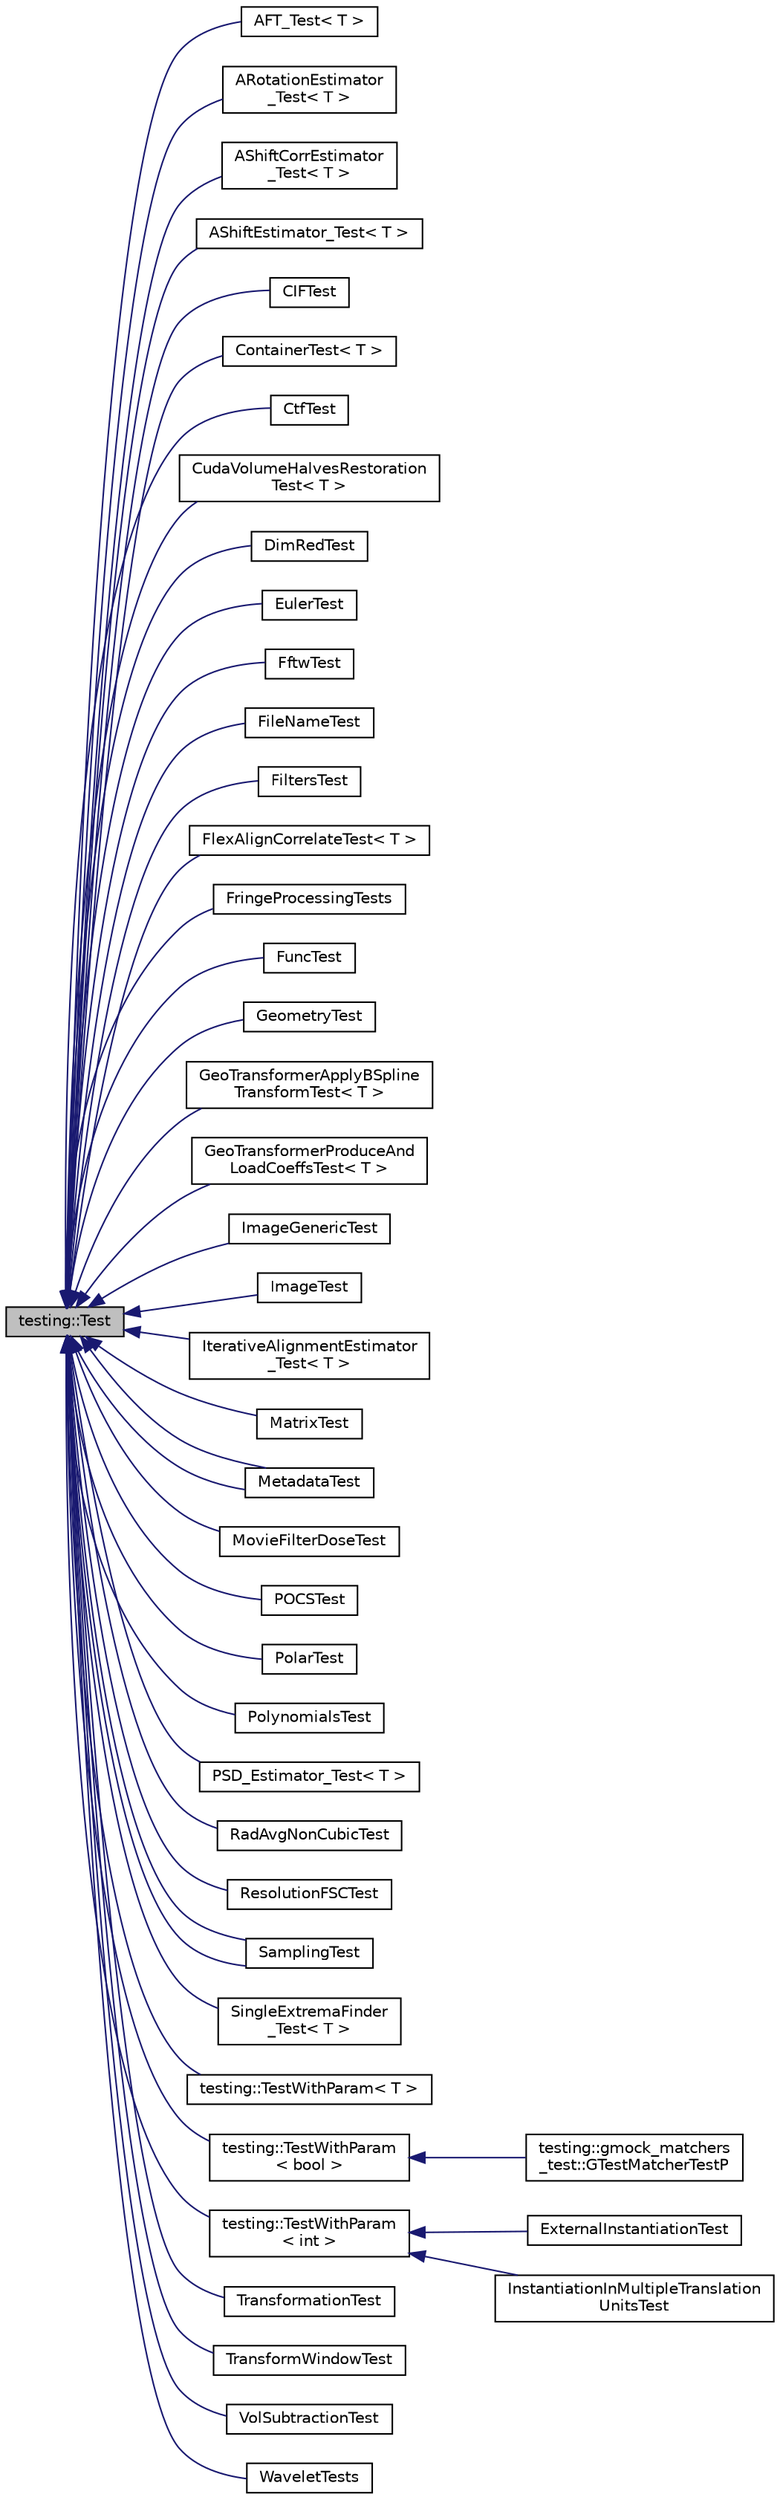 digraph "testing::Test"
{
  edge [fontname="Helvetica",fontsize="10",labelfontname="Helvetica",labelfontsize="10"];
  node [fontname="Helvetica",fontsize="10",shape=record];
  rankdir="LR";
  Node0 [label="testing::Test",height=0.2,width=0.4,color="black", fillcolor="grey75", style="filled", fontcolor="black"];
  Node0 -> Node1 [dir="back",color="midnightblue",fontsize="10",style="solid",fontname="Helvetica"];
  Node1 [label="AFT_Test\< T \>",height=0.2,width=0.4,color="black", fillcolor="white", style="filled",URL="$classAFT__Test.html"];
  Node0 -> Node2 [dir="back",color="midnightblue",fontsize="10",style="solid",fontname="Helvetica"];
  Node2 [label="ARotationEstimator\l_Test\< T \>",height=0.2,width=0.4,color="black", fillcolor="white", style="filled",URL="$classARotationEstimator__Test.html"];
  Node0 -> Node3 [dir="back",color="midnightblue",fontsize="10",style="solid",fontname="Helvetica"];
  Node3 [label="AShiftCorrEstimator\l_Test\< T \>",height=0.2,width=0.4,color="black", fillcolor="white", style="filled",URL="$classAShiftCorrEstimator__Test.html"];
  Node0 -> Node4 [dir="back",color="midnightblue",fontsize="10",style="solid",fontname="Helvetica"];
  Node4 [label="AShiftEstimator_Test\< T \>",height=0.2,width=0.4,color="black", fillcolor="white", style="filled",URL="$classAShiftEstimator__Test.html"];
  Node0 -> Node5 [dir="back",color="midnightblue",fontsize="10",style="solid",fontname="Helvetica"];
  Node5 [label="CIFTest",height=0.2,width=0.4,color="black", fillcolor="white", style="filled",URL="$classCIFTest.html"];
  Node0 -> Node6 [dir="back",color="midnightblue",fontsize="10",style="solid",fontname="Helvetica"];
  Node6 [label="ContainerTest\< T \>",height=0.2,width=0.4,color="black", fillcolor="white", style="filled",URL="$classContainerTest.html"];
  Node0 -> Node7 [dir="back",color="midnightblue",fontsize="10",style="solid",fontname="Helvetica"];
  Node7 [label="CtfTest",height=0.2,width=0.4,color="black", fillcolor="white", style="filled",URL="$classCtfTest.html"];
  Node0 -> Node8 [dir="back",color="midnightblue",fontsize="10",style="solid",fontname="Helvetica"];
  Node8 [label="CudaVolumeHalvesRestoration\lTest\< T \>",height=0.2,width=0.4,color="black", fillcolor="white", style="filled",URL="$classCudaVolumeHalvesRestorationTest.html"];
  Node0 -> Node9 [dir="back",color="midnightblue",fontsize="10",style="solid",fontname="Helvetica"];
  Node9 [label="DimRedTest",height=0.2,width=0.4,color="black", fillcolor="white", style="filled",URL="$classDimRedTest.html"];
  Node0 -> Node10 [dir="back",color="midnightblue",fontsize="10",style="solid",fontname="Helvetica"];
  Node10 [label="EulerTest",height=0.2,width=0.4,color="black", fillcolor="white", style="filled",URL="$classEulerTest.html"];
  Node0 -> Node11 [dir="back",color="midnightblue",fontsize="10",style="solid",fontname="Helvetica"];
  Node11 [label="FftwTest",height=0.2,width=0.4,color="black", fillcolor="white", style="filled",URL="$classFftwTest.html"];
  Node0 -> Node12 [dir="back",color="midnightblue",fontsize="10",style="solid",fontname="Helvetica"];
  Node12 [label="FileNameTest",height=0.2,width=0.4,color="black", fillcolor="white", style="filled",URL="$classFileNameTest.html"];
  Node0 -> Node13 [dir="back",color="midnightblue",fontsize="10",style="solid",fontname="Helvetica"];
  Node13 [label="FiltersTest",height=0.2,width=0.4,color="black", fillcolor="white", style="filled",URL="$classFiltersTest.html"];
  Node0 -> Node14 [dir="back",color="midnightblue",fontsize="10",style="solid",fontname="Helvetica"];
  Node14 [label="FlexAlignCorrelateTest\< T \>",height=0.2,width=0.4,color="black", fillcolor="white", style="filled",URL="$classFlexAlignCorrelateTest.html"];
  Node0 -> Node15 [dir="back",color="midnightblue",fontsize="10",style="solid",fontname="Helvetica"];
  Node15 [label="FringeProcessingTests",height=0.2,width=0.4,color="black", fillcolor="white", style="filled",URL="$classFringeProcessingTests.html"];
  Node0 -> Node16 [dir="back",color="midnightblue",fontsize="10",style="solid",fontname="Helvetica"];
  Node16 [label="FuncTest",height=0.2,width=0.4,color="black", fillcolor="white", style="filled",URL="$classFuncTest.html"];
  Node0 -> Node17 [dir="back",color="midnightblue",fontsize="10",style="solid",fontname="Helvetica"];
  Node17 [label="GeometryTest",height=0.2,width=0.4,color="black", fillcolor="white", style="filled",URL="$classGeometryTest.html"];
  Node0 -> Node18 [dir="back",color="midnightblue",fontsize="10",style="solid",fontname="Helvetica"];
  Node18 [label="GeoTransformerApplyBSpline\lTransformTest\< T \>",height=0.2,width=0.4,color="black", fillcolor="white", style="filled",URL="$classGeoTransformerApplyBSplineTransformTest.html"];
  Node0 -> Node19 [dir="back",color="midnightblue",fontsize="10",style="solid",fontname="Helvetica"];
  Node19 [label="GeoTransformerProduceAnd\lLoadCoeffsTest\< T \>",height=0.2,width=0.4,color="black", fillcolor="white", style="filled",URL="$classGeoTransformerProduceAndLoadCoeffsTest.html"];
  Node0 -> Node20 [dir="back",color="midnightblue",fontsize="10",style="solid",fontname="Helvetica"];
  Node20 [label="ImageGenericTest",height=0.2,width=0.4,color="black", fillcolor="white", style="filled",URL="$classImageGenericTest.html"];
  Node0 -> Node21 [dir="back",color="midnightblue",fontsize="10",style="solid",fontname="Helvetica"];
  Node21 [label="ImageTest",height=0.2,width=0.4,color="black", fillcolor="white", style="filled",URL="$classImageTest.html"];
  Node0 -> Node22 [dir="back",color="midnightblue",fontsize="10",style="solid",fontname="Helvetica"];
  Node22 [label="IterativeAlignmentEstimator\l_Test\< T \>",height=0.2,width=0.4,color="black", fillcolor="white", style="filled",URL="$classIterativeAlignmentEstimator__Test.html"];
  Node0 -> Node23 [dir="back",color="midnightblue",fontsize="10",style="solid",fontname="Helvetica"];
  Node23 [label="MatrixTest",height=0.2,width=0.4,color="black", fillcolor="white", style="filled",URL="$classMatrixTest.html"];
  Node0 -> Node24 [dir="back",color="midnightblue",fontsize="10",style="solid",fontname="Helvetica"];
  Node24 [label="MetadataTest",height=0.2,width=0.4,color="black", fillcolor="white", style="filled",URL="$classMetadataTest.html"];
  Node0 -> Node24 [dir="back",color="midnightblue",fontsize="10",style="solid",fontname="Helvetica"];
  Node0 -> Node25 [dir="back",color="midnightblue",fontsize="10",style="solid",fontname="Helvetica"];
  Node25 [label="MovieFilterDoseTest",height=0.2,width=0.4,color="black", fillcolor="white", style="filled",URL="$classMovieFilterDoseTest.html"];
  Node0 -> Node26 [dir="back",color="midnightblue",fontsize="10",style="solid",fontname="Helvetica"];
  Node26 [label="POCSTest",height=0.2,width=0.4,color="black", fillcolor="white", style="filled",URL="$classPOCSTest.html"];
  Node0 -> Node27 [dir="back",color="midnightblue",fontsize="10",style="solid",fontname="Helvetica"];
  Node27 [label="PolarTest",height=0.2,width=0.4,color="black", fillcolor="white", style="filled",URL="$classPolarTest.html"];
  Node0 -> Node28 [dir="back",color="midnightblue",fontsize="10",style="solid",fontname="Helvetica"];
  Node28 [label="PolynomialsTest",height=0.2,width=0.4,color="black", fillcolor="white", style="filled",URL="$classPolynomialsTest.html"];
  Node0 -> Node29 [dir="back",color="midnightblue",fontsize="10",style="solid",fontname="Helvetica"];
  Node29 [label="PSD_Estimator_Test\< T \>",height=0.2,width=0.4,color="black", fillcolor="white", style="filled",URL="$classPSD__Estimator__Test.html"];
  Node0 -> Node30 [dir="back",color="midnightblue",fontsize="10",style="solid",fontname="Helvetica"];
  Node30 [label="RadAvgNonCubicTest",height=0.2,width=0.4,color="black", fillcolor="white", style="filled",URL="$classRadAvgNonCubicTest.html"];
  Node0 -> Node31 [dir="back",color="midnightblue",fontsize="10",style="solid",fontname="Helvetica"];
  Node31 [label="ResolutionFSCTest",height=0.2,width=0.4,color="black", fillcolor="white", style="filled",URL="$classResolutionFSCTest.html"];
  Node0 -> Node32 [dir="back",color="midnightblue",fontsize="10",style="solid",fontname="Helvetica"];
  Node32 [label="SamplingTest",height=0.2,width=0.4,color="black", fillcolor="white", style="filled",URL="$classSamplingTest.html"];
  Node0 -> Node32 [dir="back",color="midnightblue",fontsize="10",style="solid",fontname="Helvetica"];
  Node0 -> Node33 [dir="back",color="midnightblue",fontsize="10",style="solid",fontname="Helvetica"];
  Node33 [label="SingleExtremaFinder\l_Test\< T \>",height=0.2,width=0.4,color="black", fillcolor="white", style="filled",URL="$classSingleExtremaFinder__Test.html"];
  Node0 -> Node34 [dir="back",color="midnightblue",fontsize="10",style="solid",fontname="Helvetica"];
  Node34 [label="testing::TestWithParam\< T \>",height=0.2,width=0.4,color="black", fillcolor="white", style="filled",URL="$classtesting_1_1TestWithParam.html"];
  Node0 -> Node35 [dir="back",color="midnightblue",fontsize="10",style="solid",fontname="Helvetica"];
  Node35 [label="testing::TestWithParam\l\< bool \>",height=0.2,width=0.4,color="black", fillcolor="white", style="filled",URL="$classtesting_1_1TestWithParam.html"];
  Node35 -> Node36 [dir="back",color="midnightblue",fontsize="10",style="solid",fontname="Helvetica"];
  Node36 [label="testing::gmock_matchers\l_test::GTestMatcherTestP",height=0.2,width=0.4,color="black", fillcolor="white", style="filled",URL="$classtesting_1_1gmock__matchers__test_1_1GTestMatcherTestP.html"];
  Node0 -> Node37 [dir="back",color="midnightblue",fontsize="10",style="solid",fontname="Helvetica"];
  Node37 [label="testing::TestWithParam\l\< int \>",height=0.2,width=0.4,color="black", fillcolor="white", style="filled",URL="$classtesting_1_1TestWithParam.html"];
  Node37 -> Node38 [dir="back",color="midnightblue",fontsize="10",style="solid",fontname="Helvetica"];
  Node38 [label="ExternalInstantiationTest",height=0.2,width=0.4,color="black", fillcolor="white", style="filled",URL="$classExternalInstantiationTest.html"];
  Node37 -> Node39 [dir="back",color="midnightblue",fontsize="10",style="solid",fontname="Helvetica"];
  Node39 [label="InstantiationInMultipleTranslation\lUnitsTest",height=0.2,width=0.4,color="black", fillcolor="white", style="filled",URL="$classInstantiationInMultipleTranslationUnitsTest.html"];
  Node0 -> Node40 [dir="back",color="midnightblue",fontsize="10",style="solid",fontname="Helvetica"];
  Node40 [label="TransformationTest",height=0.2,width=0.4,color="black", fillcolor="white", style="filled",URL="$classTransformationTest.html"];
  Node0 -> Node41 [dir="back",color="midnightblue",fontsize="10",style="solid",fontname="Helvetica"];
  Node41 [label="TransformWindowTest",height=0.2,width=0.4,color="black", fillcolor="white", style="filled",URL="$classTransformWindowTest.html"];
  Node0 -> Node42 [dir="back",color="midnightblue",fontsize="10",style="solid",fontname="Helvetica"];
  Node42 [label="VolSubtractionTest",height=0.2,width=0.4,color="black", fillcolor="white", style="filled",URL="$classVolSubtractionTest.html"];
  Node0 -> Node43 [dir="back",color="midnightblue",fontsize="10",style="solid",fontname="Helvetica"];
  Node43 [label="WaveletTests",height=0.2,width=0.4,color="black", fillcolor="white", style="filled",URL="$classWaveletTests.html"];
}

